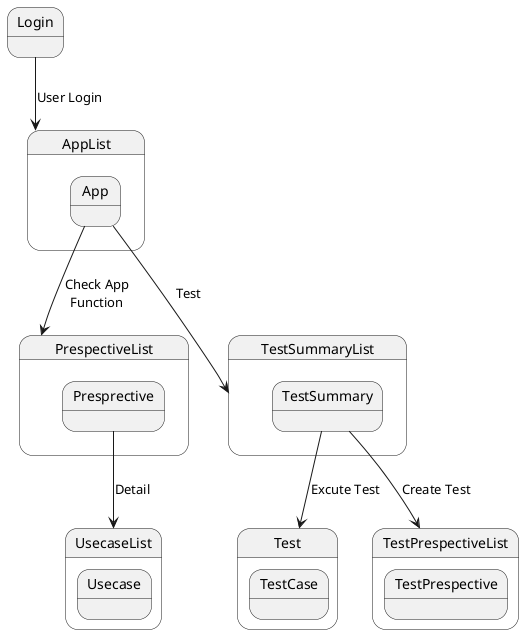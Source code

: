   
@startuml Screen transition diagram

state Login {

}

state AppList {
    state App {

    }
}

state PrespectiveList {
    state Presprective {
        
    }
}

state UsecaseList {
    state Usecase {

    }
}

state TestSummaryList {
    state TestSummary {

    }
}

state Test {
    state TestCase {

    }    
}

state TestPrespectiveList {
    state TestPrespective {
        
    }
}

Login --> AppList: User Login

App --> PrespectiveList: Check App\nFunction
App --> TestSummaryList: Test

TestSummary --> TestPrespectiveList: Create Test
TestSummary --> Test: Excute Test

Presprective --> UsecaseList: Detail

@enduml
